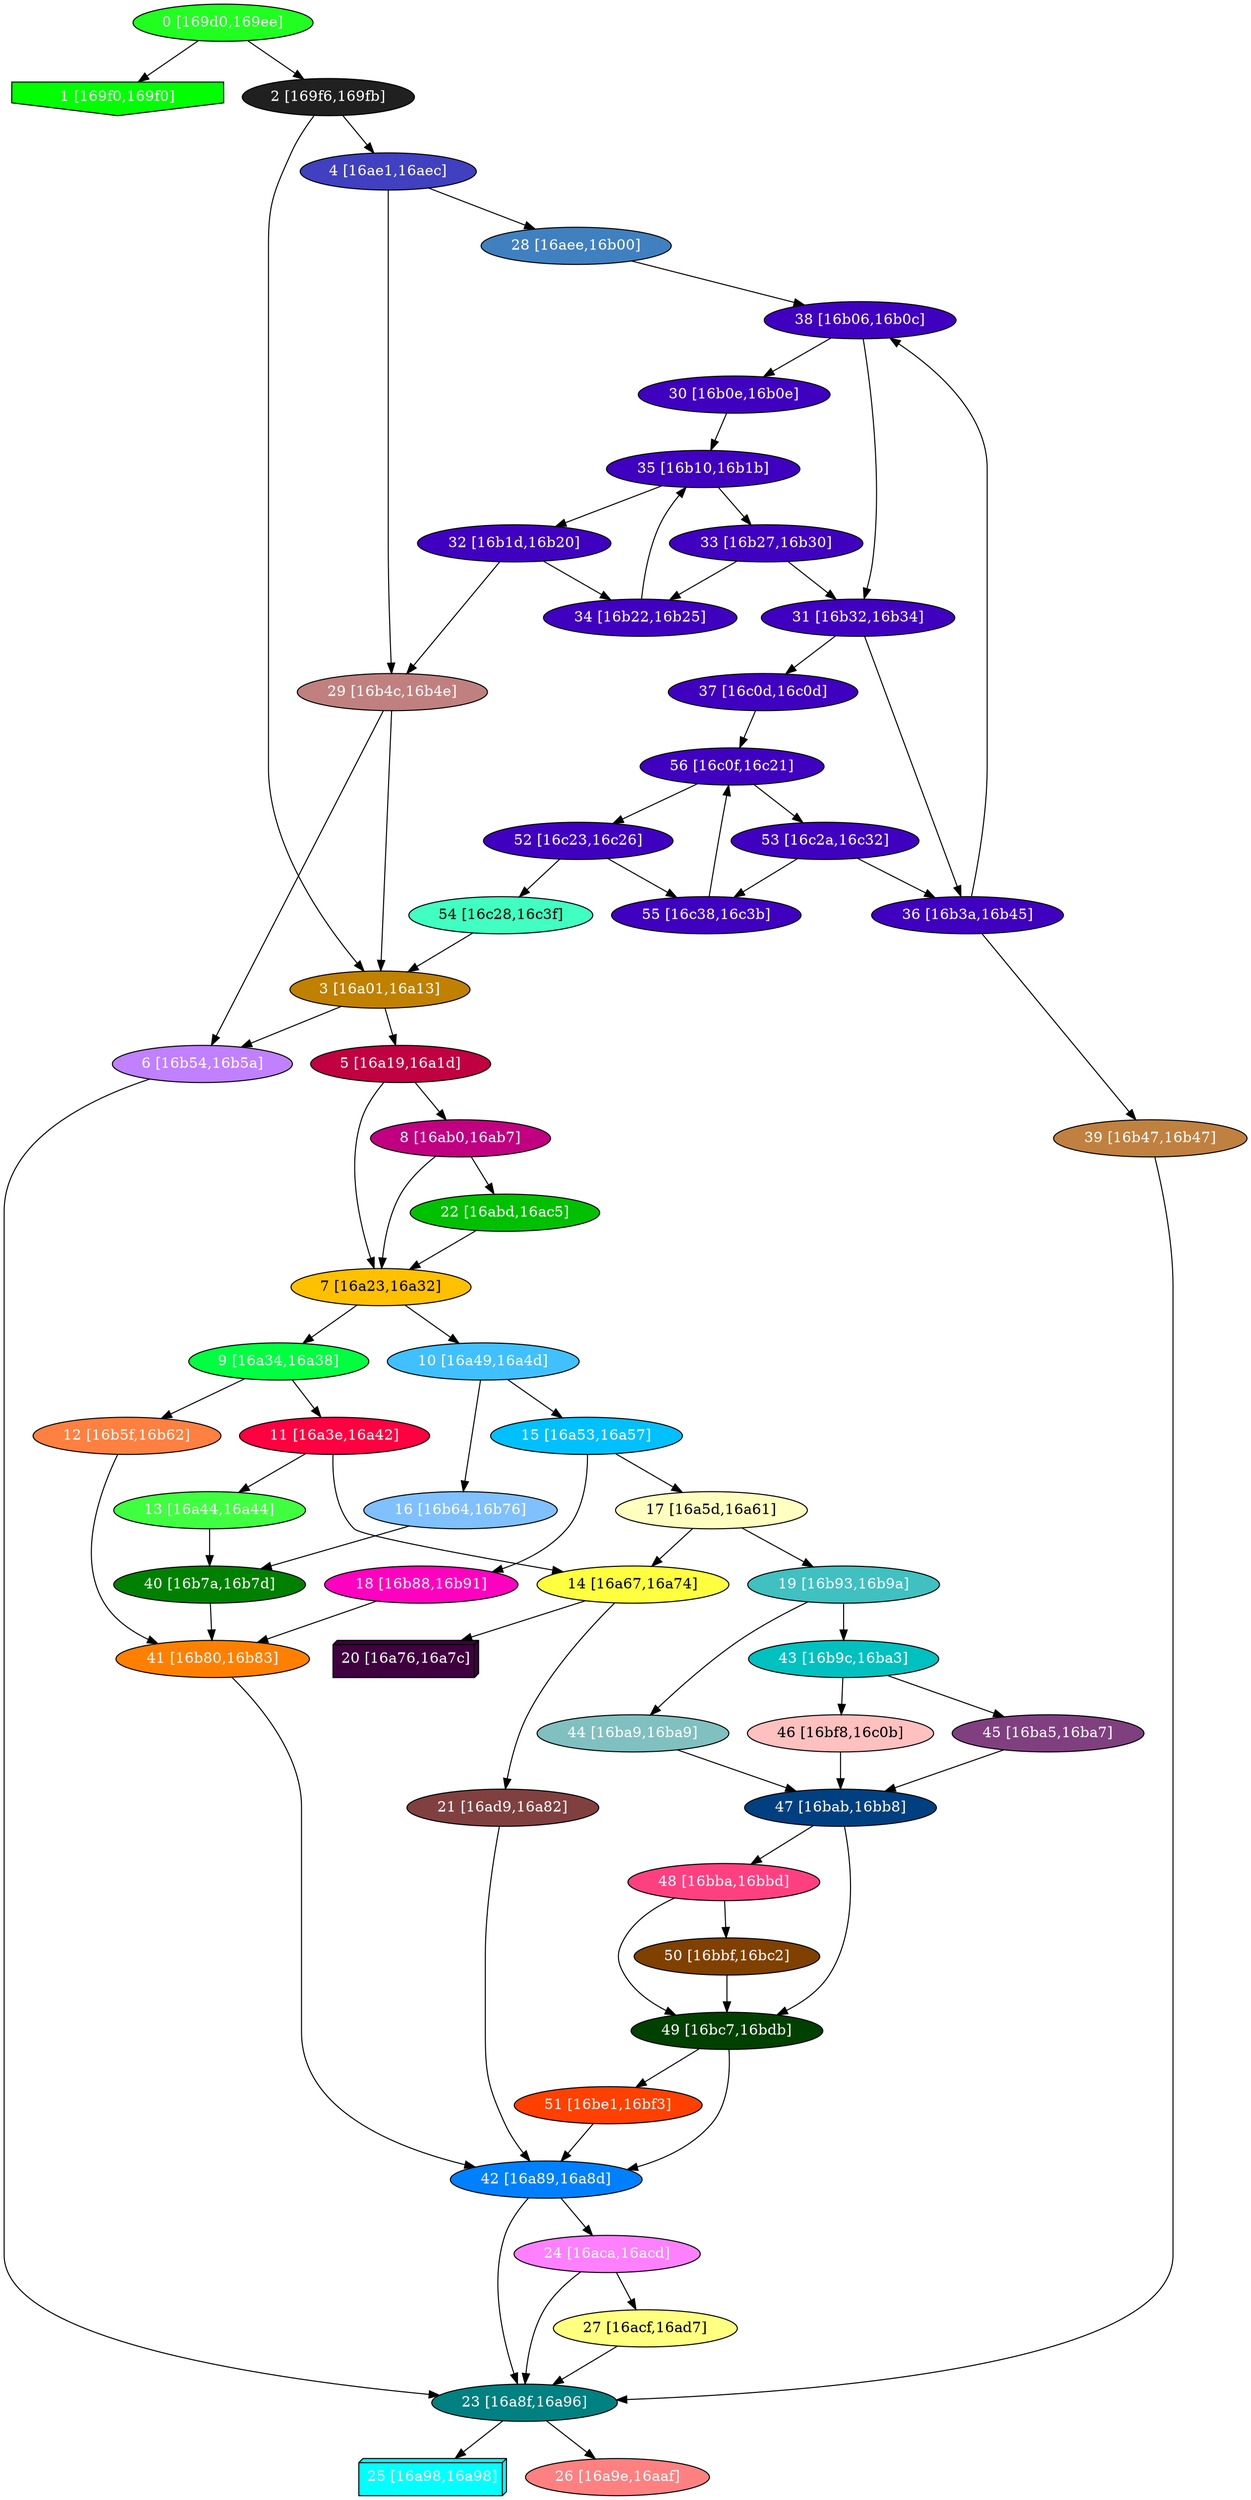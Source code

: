 diGraph libnss3{
	libnss3_0  [style=filled fillcolor="#20FF20" fontcolor="#ffffff" shape=oval label="0 [169d0,169ee]"]
	libnss3_1  [style=filled fillcolor="#00FF00" fontcolor="#ffffff" shape=invhouse label="1 [169f0,169f0]"]
	libnss3_2  [style=filled fillcolor="#202020" fontcolor="#ffffff" shape=oval label="2 [169f6,169fb]"]
	libnss3_3  [style=filled fillcolor="#C08000" fontcolor="#ffffff" shape=oval label="3 [16a01,16a13]"]
	libnss3_4  [style=filled fillcolor="#4040C0" fontcolor="#ffffff" shape=oval label="4 [16ae1,16aec]"]
	libnss3_5  [style=filled fillcolor="#C00040" fontcolor="#ffffff" shape=oval label="5 [16a19,16a1d]"]
	libnss3_6  [style=filled fillcolor="#C080FF" fontcolor="#ffffff" shape=oval label="6 [16b54,16b5a]"]
	libnss3_7  [style=filled fillcolor="#FFC000" fontcolor="#000000" shape=oval label="7 [16a23,16a32]"]
	libnss3_8  [style=filled fillcolor="#C00080" fontcolor="#ffffff" shape=oval label="8 [16ab0,16ab7]"]
	libnss3_9  [style=filled fillcolor="#00FF40" fontcolor="#ffffff" shape=oval label="9 [16a34,16a38]"]
	libnss3_a  [style=filled fillcolor="#40C0FF" fontcolor="#ffffff" shape=oval label="10 [16a49,16a4d]"]
	libnss3_b  [style=filled fillcolor="#FF0040" fontcolor="#ffffff" shape=oval label="11 [16a3e,16a42]"]
	libnss3_c  [style=filled fillcolor="#FF8040" fontcolor="#ffffff" shape=oval label="12 [16b5f,16b62]"]
	libnss3_d  [style=filled fillcolor="#40FF40" fontcolor="#ffffff" shape=oval label="13 [16a44,16a44]"]
	libnss3_e  [style=filled fillcolor="#FFFF40" fontcolor="#000000" shape=oval label="14 [16a67,16a74]"]
	libnss3_f  [style=filled fillcolor="#00C0FF" fontcolor="#ffffff" shape=oval label="15 [16a53,16a57]"]
	libnss3_10  [style=filled fillcolor="#80C0FF" fontcolor="#ffffff" shape=oval label="16 [16b64,16b76]"]
	libnss3_11  [style=filled fillcolor="#FFFFC0" fontcolor="#000000" shape=oval label="17 [16a5d,16a61]"]
	libnss3_12  [style=filled fillcolor="#FF00C0" fontcolor="#ffffff" shape=oval label="18 [16b88,16b91]"]
	libnss3_13  [style=filled fillcolor="#40C0C0" fontcolor="#ffffff" shape=oval label="19 [16b93,16b9a]"]
	libnss3_14  [style=filled fillcolor="#400040" fontcolor="#ffffff" shape=box3d label="20 [16a76,16a7c]"]
	libnss3_15  [style=filled fillcolor="#804040" fontcolor="#ffffff" shape=oval label="21 [16ad9,16a82]"]
	libnss3_16  [style=filled fillcolor="#00C000" fontcolor="#ffffff" shape=oval label="22 [16abd,16ac5]"]
	libnss3_17  [style=filled fillcolor="#008080" fontcolor="#ffffff" shape=oval label="23 [16a8f,16a96]"]
	libnss3_18  [style=filled fillcolor="#FF80FF" fontcolor="#ffffff" shape=oval label="24 [16aca,16acd]"]
	libnss3_19  [style=filled fillcolor="#00FFFF" fontcolor="#ffffff" shape=box3d label="25 [16a98,16a98]"]
	libnss3_1a  [style=filled fillcolor="#FF8080" fontcolor="#ffffff" shape=oval label="26 [16a9e,16aaf]"]
	libnss3_1b  [style=filled fillcolor="#FFFF80" fontcolor="#000000" shape=oval label="27 [16acf,16ad7]"]
	libnss3_1c  [style=filled fillcolor="#4080C0" fontcolor="#ffffff" shape=oval label="28 [16aee,16b00]"]
	libnss3_1d  [style=filled fillcolor="#C08080" fontcolor="#ffffff" shape=oval label="29 [16b4c,16b4e]"]
	libnss3_1e  [style=filled fillcolor="#4000C0" fontcolor="#ffffff" shape=oval label="30 [16b0e,16b0e]"]
	libnss3_1f  [style=filled fillcolor="#4000C0" fontcolor="#ffffff" shape=oval label="31 [16b32,16b34]"]
	libnss3_20  [style=filled fillcolor="#4000C0" fontcolor="#ffffff" shape=oval label="32 [16b1d,16b20]"]
	libnss3_21  [style=filled fillcolor="#4000C0" fontcolor="#ffffff" shape=oval label="33 [16b27,16b30]"]
	libnss3_22  [style=filled fillcolor="#4000C0" fontcolor="#ffffff" shape=oval label="34 [16b22,16b25]"]
	libnss3_23  [style=filled fillcolor="#4000C0" fontcolor="#ffffff" shape=oval label="35 [16b10,16b1b]"]
	libnss3_24  [style=filled fillcolor="#4000C0" fontcolor="#ffffff" shape=oval label="36 [16b3a,16b45]"]
	libnss3_25  [style=filled fillcolor="#4000C0" fontcolor="#ffffff" shape=oval label="37 [16c0d,16c0d]"]
	libnss3_26  [style=filled fillcolor="#4000C0" fontcolor="#ffffff" shape=oval label="38 [16b06,16b0c]"]
	libnss3_27  [style=filled fillcolor="#C08040" fontcolor="#ffffff" shape=oval label="39 [16b47,16b47]"]
	libnss3_28  [style=filled fillcolor="#008000" fontcolor="#ffffff" shape=oval label="40 [16b7a,16b7d]"]
	libnss3_29  [style=filled fillcolor="#FF8000" fontcolor="#ffffff" shape=oval label="41 [16b80,16b83]"]
	libnss3_2a  [style=filled fillcolor="#0080FF" fontcolor="#ffffff" shape=oval label="42 [16a89,16a8d]"]
	libnss3_2b  [style=filled fillcolor="#00C0C0" fontcolor="#ffffff" shape=oval label="43 [16b9c,16ba3]"]
	libnss3_2c  [style=filled fillcolor="#80C0C0" fontcolor="#ffffff" shape=oval label="44 [16ba9,16ba9]"]
	libnss3_2d  [style=filled fillcolor="#804080" fontcolor="#ffffff" shape=oval label="45 [16ba5,16ba7]"]
	libnss3_2e  [style=filled fillcolor="#FFC0C0" fontcolor="#000000" shape=oval label="46 [16bf8,16c0b]"]
	libnss3_2f  [style=filled fillcolor="#004080" fontcolor="#ffffff" shape=oval label="47 [16bab,16bb8]"]
	libnss3_30  [style=filled fillcolor="#FF4080" fontcolor="#ffffff" shape=oval label="48 [16bba,16bbd]"]
	libnss3_31  [style=filled fillcolor="#004000" fontcolor="#ffffff" shape=oval label="49 [16bc7,16bdb]"]
	libnss3_32  [style=filled fillcolor="#804000" fontcolor="#ffffff" shape=oval label="50 [16bbf,16bc2]"]
	libnss3_33  [style=filled fillcolor="#FF4000" fontcolor="#ffffff" shape=oval label="51 [16be1,16bf3]"]
	libnss3_34  [style=filled fillcolor="#4000C0" fontcolor="#ffffff" shape=oval label="52 [16c23,16c26]"]
	libnss3_35  [style=filled fillcolor="#4000C0" fontcolor="#ffffff" shape=oval label="53 [16c2a,16c32]"]
	libnss3_36  [style=filled fillcolor="#40FFC0" fontcolor="#000000" shape=oval label="54 [16c28,16c3f]"]
	libnss3_37  [style=filled fillcolor="#4000C0" fontcolor="#ffffff" shape=oval label="55 [16c38,16c3b]"]
	libnss3_38  [style=filled fillcolor="#4000C0" fontcolor="#ffffff" shape=oval label="56 [16c0f,16c21]"]

	libnss3_0 -> libnss3_1
	libnss3_0 -> libnss3_2
	libnss3_2 -> libnss3_3
	libnss3_2 -> libnss3_4
	libnss3_3 -> libnss3_5
	libnss3_3 -> libnss3_6
	libnss3_4 -> libnss3_1c
	libnss3_4 -> libnss3_1d
	libnss3_5 -> libnss3_7
	libnss3_5 -> libnss3_8
	libnss3_6 -> libnss3_17
	libnss3_7 -> libnss3_9
	libnss3_7 -> libnss3_a
	libnss3_8 -> libnss3_7
	libnss3_8 -> libnss3_16
	libnss3_9 -> libnss3_b
	libnss3_9 -> libnss3_c
	libnss3_a -> libnss3_f
	libnss3_a -> libnss3_10
	libnss3_b -> libnss3_d
	libnss3_b -> libnss3_e
	libnss3_c -> libnss3_29
	libnss3_d -> libnss3_28
	libnss3_e -> libnss3_14
	libnss3_e -> libnss3_15
	libnss3_f -> libnss3_11
	libnss3_f -> libnss3_12
	libnss3_10 -> libnss3_28
	libnss3_11 -> libnss3_e
	libnss3_11 -> libnss3_13
	libnss3_12 -> libnss3_29
	libnss3_13 -> libnss3_2b
	libnss3_13 -> libnss3_2c
	libnss3_15 -> libnss3_2a
	libnss3_16 -> libnss3_7
	libnss3_17 -> libnss3_19
	libnss3_17 -> libnss3_1a
	libnss3_18 -> libnss3_17
	libnss3_18 -> libnss3_1b
	libnss3_1b -> libnss3_17
	libnss3_1c -> libnss3_26
	libnss3_1d -> libnss3_3
	libnss3_1d -> libnss3_6
	libnss3_1e -> libnss3_23
	libnss3_1f -> libnss3_24
	libnss3_1f -> libnss3_25
	libnss3_20 -> libnss3_1d
	libnss3_20 -> libnss3_22
	libnss3_21 -> libnss3_1f
	libnss3_21 -> libnss3_22
	libnss3_22 -> libnss3_23
	libnss3_23 -> libnss3_20
	libnss3_23 -> libnss3_21
	libnss3_24 -> libnss3_26
	libnss3_24 -> libnss3_27
	libnss3_25 -> libnss3_38
	libnss3_26 -> libnss3_1e
	libnss3_26 -> libnss3_1f
	libnss3_27 -> libnss3_17
	libnss3_28 -> libnss3_29
	libnss3_29 -> libnss3_2a
	libnss3_2a -> libnss3_17
	libnss3_2a -> libnss3_18
	libnss3_2b -> libnss3_2d
	libnss3_2b -> libnss3_2e
	libnss3_2c -> libnss3_2f
	libnss3_2d -> libnss3_2f
	libnss3_2e -> libnss3_2f
	libnss3_2f -> libnss3_30
	libnss3_2f -> libnss3_31
	libnss3_30 -> libnss3_31
	libnss3_30 -> libnss3_32
	libnss3_31 -> libnss3_2a
	libnss3_31 -> libnss3_33
	libnss3_32 -> libnss3_31
	libnss3_33 -> libnss3_2a
	libnss3_34 -> libnss3_36
	libnss3_34 -> libnss3_37
	libnss3_35 -> libnss3_24
	libnss3_35 -> libnss3_37
	libnss3_36 -> libnss3_3
	libnss3_37 -> libnss3_38
	libnss3_38 -> libnss3_34
	libnss3_38 -> libnss3_35
}
